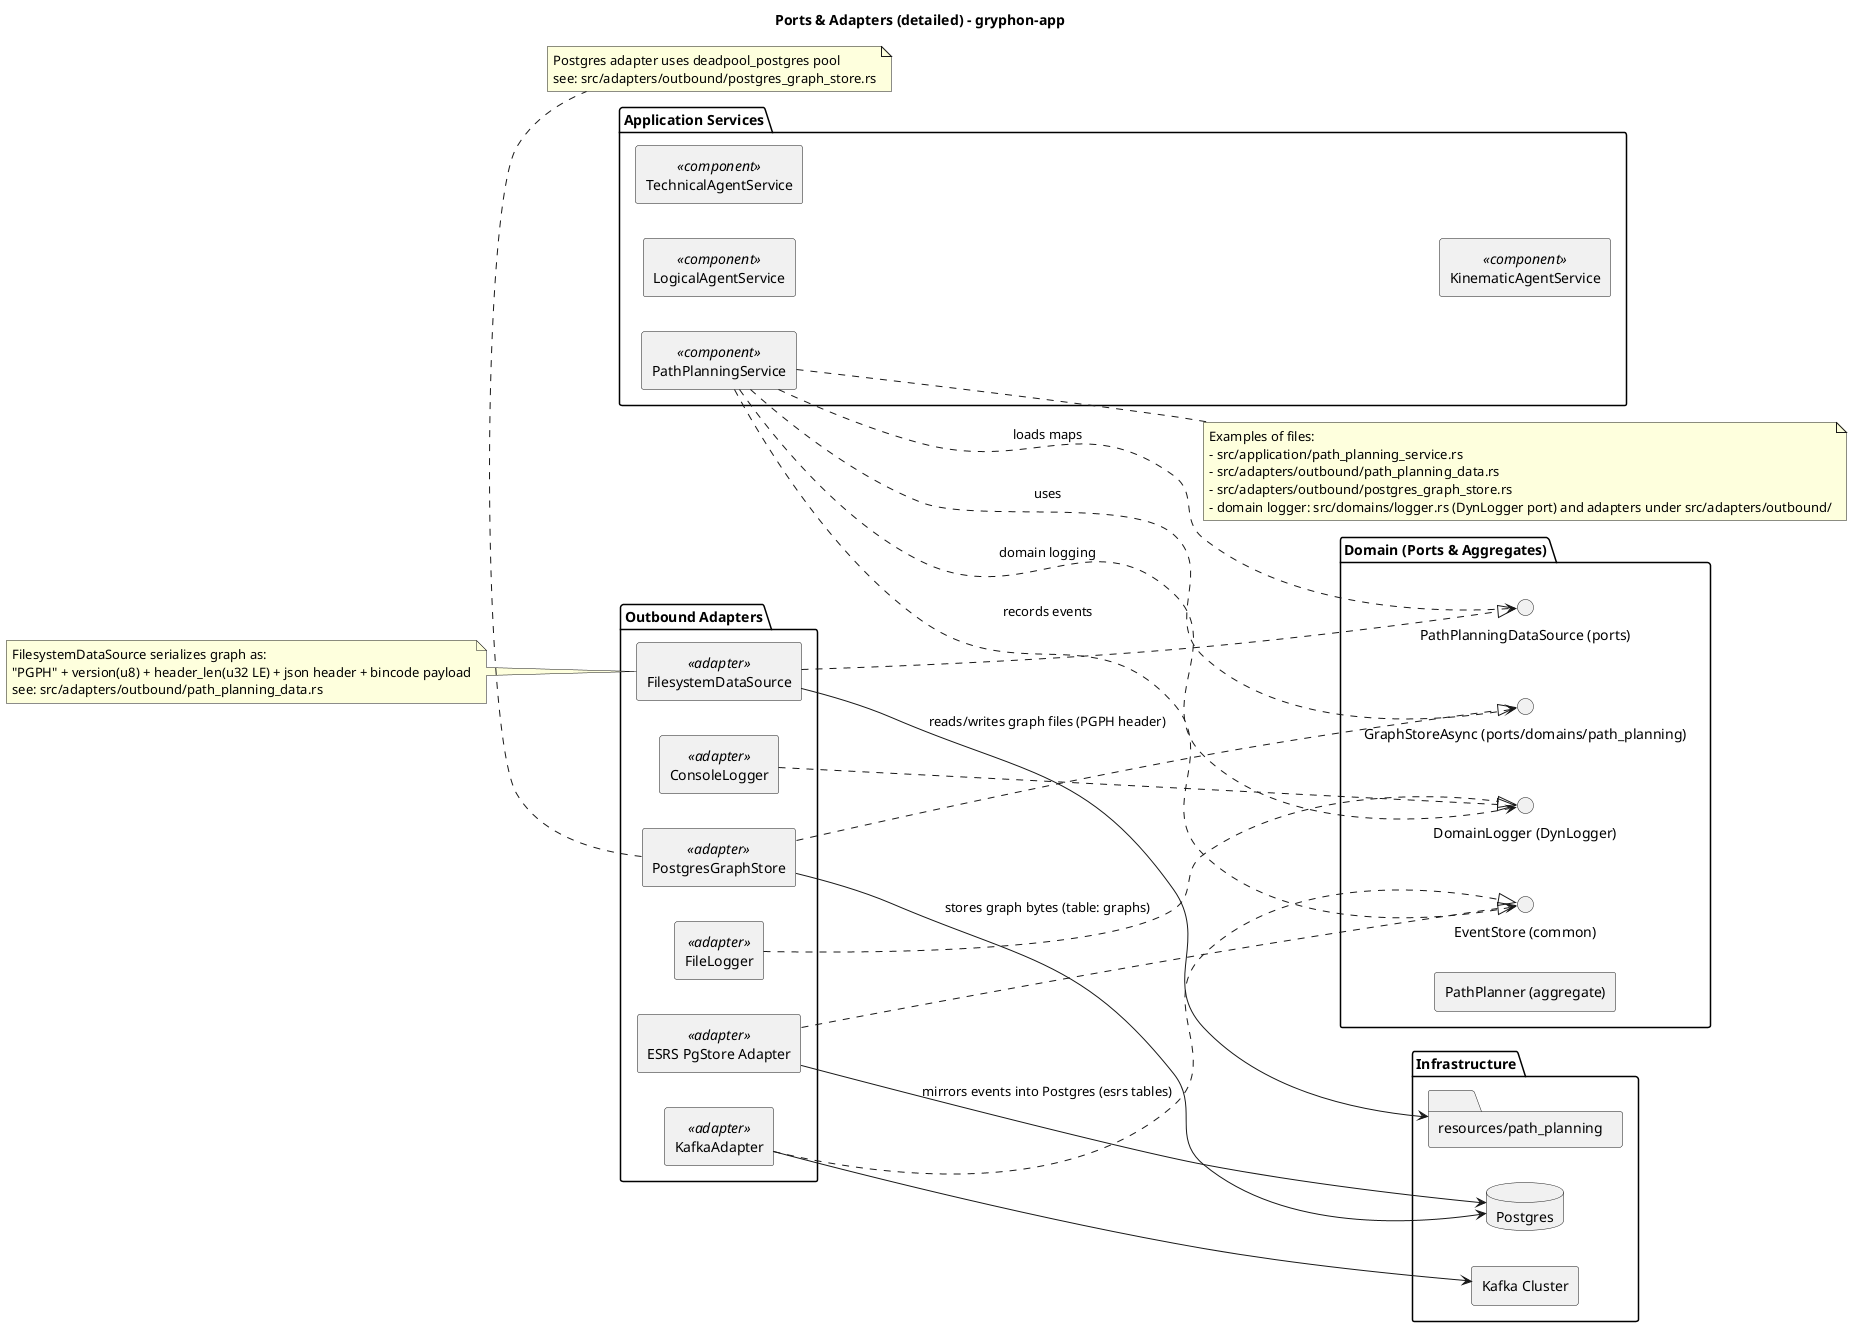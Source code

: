 @startuml
title Ports & Adapters (detailed) - gryphon-app
left to right direction
skinparam componentStyle rectangle

package "Application Services" {
  [PathPlanningService] <<component>>
  [LogicalAgentService] <<component>>
  [TechnicalAgentService] <<component>>
  [KinematicAgentService] <<component>>
}

package "Domain (Ports & Aggregates)" {
  interface "GraphStoreAsync (ports/domains/path_planning)" as GraphStorePort
  interface "PathPlanningDataSource (ports)" as DataSourcePort
  interface "EventStore (common)" as EventStorePort
  interface "DomainLogger (DynLogger)" as LoggerPort
  component "PathPlanner (aggregate)" as PathPlannerAgg
}

package "Outbound Adapters" {
  component "FilesystemDataSource" as FS <<adapter>>
  component "PostgresGraphStore" as PG <<adapter>>
  component "KafkaAdapter" as KAFKA <<adapter>>
  component "ESRS PgStore Adapter" as ESRS <<adapter>>
  component "FileLogger" as FILELOG <<adapter>>
  component "ConsoleLogger" as CONSLOG <<adapter>>
}

package "Infrastructure" {
  database "Postgres" as DB
  [Kafka Cluster]
  folder "resources/path_planning" as ASSETS
}

' Dependency edges
PathPlanningService ..> GraphStorePort : uses
PathPlanningService ..> DataSourcePort : loads maps
PathPlanningService ..> EventStorePort : records events
PathPlanningService ..> LoggerPort : domain logging

' Adapter realizations
FS ..|> DataSourcePort
PG ..|> GraphStorePort
KAFKA ..|> EventStorePort
ESRS ..|> EventStorePort
FILELOG ..|> LoggerPort
CONSLOG ..|> LoggerPort

' Infra wiring
PG --> DB : stores graph bytes (table: graphs)
ESRS --> DB : mirrors events into Postgres (esrs tables)
FS --> ASSETS : reads/writes graph files (PGPH header)
KAFKA --> [Kafka Cluster]

note right of PathPlanningService
  Examples of files:
  - src/application/path_planning_service.rs
  - src/adapters/outbound/path_planning_data.rs
  - src/adapters/outbound/postgres_graph_store.rs
  - domain logger: src/domains/logger.rs (DynLogger port) and adapters under src/adapters/outbound/
end note

note bottom of PG
  Postgres adapter uses deadpool_postgres pool
  see: src/adapters/outbound/postgres_graph_store.rs
end note

note left of FS
  FilesystemDataSource serializes graph as:
  "PGPH" + version(u8) + header_len(u32 LE) + json header + bincode payload
  see: src/adapters/outbound/path_planning_data.rs
end note

@enduml
